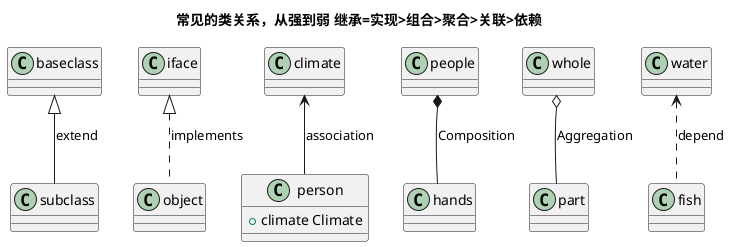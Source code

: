 @startuml relation
title 常见的类关系，从强到弱 继承=实现>组合>聚合>关联>依赖
baseclass <|-- subclass : extend
iface <|.. object : implements
class person {
  +climate Climate
}
people *-- hands : Composition
whole o-- part : Aggregation
climate <-- person : association
water <.. fish : depend
@enduml
